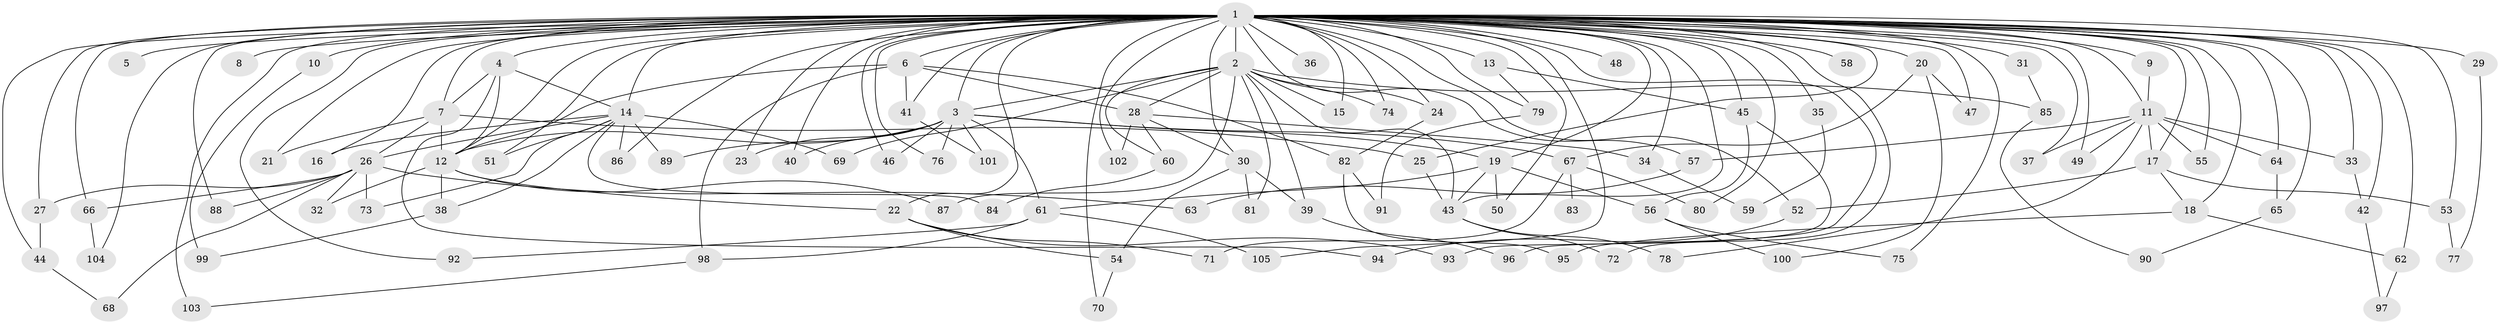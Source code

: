 // original degree distribution, {24: 0.013513513513513514, 23: 0.006756756756756757, 25: 0.013513513513513514, 22: 0.006756756756756757, 33: 0.006756756756756757, 26: 0.006756756756756757, 18: 0.006756756756756757, 13: 0.006756756756756757, 6: 0.04054054054054054, 2: 0.5202702702702703, 7: 0.013513513513513514, 8: 0.006756756756756757, 4: 0.05405405405405406, 3: 0.23648648648648649, 11: 0.006756756756756757, 5: 0.04054054054054054, 10: 0.006756756756756757, 9: 0.006756756756756757}
// Generated by graph-tools (version 1.1) at 2025/49/03/04/25 22:49:26]
// undirected, 105 vertices, 197 edges
graph export_dot {
  node [color=gray90,style=filled];
  1;
  2;
  3;
  4;
  5;
  6;
  7;
  8;
  9;
  10;
  11;
  12;
  13;
  14;
  15;
  16;
  17;
  18;
  19;
  20;
  21;
  22;
  23;
  24;
  25;
  26;
  27;
  28;
  29;
  30;
  31;
  32;
  33;
  34;
  35;
  36;
  37;
  38;
  39;
  40;
  41;
  42;
  43;
  44;
  45;
  46;
  47;
  48;
  49;
  50;
  51;
  52;
  53;
  54;
  55;
  56;
  57;
  58;
  59;
  60;
  61;
  62;
  63;
  64;
  65;
  66;
  67;
  68;
  69;
  70;
  71;
  72;
  73;
  74;
  75;
  76;
  77;
  78;
  79;
  80;
  81;
  82;
  83;
  84;
  85;
  86;
  87;
  88;
  89;
  90;
  91;
  92;
  93;
  94;
  95;
  96;
  97;
  98;
  99;
  100;
  101;
  102;
  103;
  104;
  105;
  1 -- 2 [weight=11.0];
  1 -- 3 [weight=11.0];
  1 -- 4 [weight=3.0];
  1 -- 5 [weight=2.0];
  1 -- 6 [weight=1.0];
  1 -- 7 [weight=3.0];
  1 -- 8 [weight=2.0];
  1 -- 9 [weight=4.0];
  1 -- 10 [weight=2.0];
  1 -- 11 [weight=2.0];
  1 -- 12 [weight=2.0];
  1 -- 13 [weight=5.0];
  1 -- 14 [weight=3.0];
  1 -- 15 [weight=1.0];
  1 -- 16 [weight=1.0];
  1 -- 17 [weight=1.0];
  1 -- 18 [weight=1.0];
  1 -- 19 [weight=3.0];
  1 -- 20 [weight=2.0];
  1 -- 21 [weight=1.0];
  1 -- 22 [weight=1.0];
  1 -- 23 [weight=2.0];
  1 -- 24 [weight=1.0];
  1 -- 25 [weight=1.0];
  1 -- 27 [weight=1.0];
  1 -- 29 [weight=2.0];
  1 -- 30 [weight=1.0];
  1 -- 31 [weight=2.0];
  1 -- 33 [weight=1.0];
  1 -- 34 [weight=1.0];
  1 -- 35 [weight=1.0];
  1 -- 36 [weight=2.0];
  1 -- 37 [weight=1.0];
  1 -- 40 [weight=1.0];
  1 -- 41 [weight=1.0];
  1 -- 42 [weight=1.0];
  1 -- 43 [weight=1.0];
  1 -- 44 [weight=1.0];
  1 -- 45 [weight=1.0];
  1 -- 46 [weight=1.0];
  1 -- 47 [weight=1.0];
  1 -- 48 [weight=2.0];
  1 -- 49 [weight=1.0];
  1 -- 50 [weight=3.0];
  1 -- 51 [weight=1.0];
  1 -- 52 [weight=1.0];
  1 -- 53 [weight=1.0];
  1 -- 55 [weight=1.0];
  1 -- 57 [weight=1.0];
  1 -- 58 [weight=2.0];
  1 -- 62 [weight=1.0];
  1 -- 64 [weight=1.0];
  1 -- 65 [weight=1.0];
  1 -- 66 [weight=1.0];
  1 -- 70 [weight=1.0];
  1 -- 72 [weight=1.0];
  1 -- 74 [weight=1.0];
  1 -- 75 [weight=1.0];
  1 -- 76 [weight=1.0];
  1 -- 79 [weight=1.0];
  1 -- 80 [weight=1.0];
  1 -- 86 [weight=1.0];
  1 -- 88 [weight=1.0];
  1 -- 92 [weight=1.0];
  1 -- 96 [weight=1.0];
  1 -- 102 [weight=1.0];
  1 -- 103 [weight=1.0];
  1 -- 104 [weight=1.0];
  1 -- 105 [weight=1.0];
  2 -- 3 [weight=1.0];
  2 -- 15 [weight=2.0];
  2 -- 24 [weight=1.0];
  2 -- 28 [weight=1.0];
  2 -- 39 [weight=1.0];
  2 -- 43 [weight=1.0];
  2 -- 60 [weight=1.0];
  2 -- 69 [weight=1.0];
  2 -- 74 [weight=1.0];
  2 -- 81 [weight=1.0];
  2 -- 85 [weight=1.0];
  2 -- 87 [weight=1.0];
  3 -- 12 [weight=1.0];
  3 -- 19 [weight=2.0];
  3 -- 23 [weight=1.0];
  3 -- 40 [weight=1.0];
  3 -- 46 [weight=1.0];
  3 -- 61 [weight=1.0];
  3 -- 67 [weight=1.0];
  3 -- 76 [weight=1.0];
  3 -- 89 [weight=1.0];
  3 -- 101 [weight=1.0];
  4 -- 7 [weight=1.0];
  4 -- 12 [weight=1.0];
  4 -- 14 [weight=1.0];
  4 -- 94 [weight=1.0];
  6 -- 12 [weight=1.0];
  6 -- 28 [weight=1.0];
  6 -- 41 [weight=1.0];
  6 -- 82 [weight=1.0];
  6 -- 98 [weight=1.0];
  7 -- 12 [weight=1.0];
  7 -- 21 [weight=1.0];
  7 -- 25 [weight=1.0];
  7 -- 26 [weight=1.0];
  9 -- 11 [weight=1.0];
  10 -- 99 [weight=1.0];
  11 -- 17 [weight=1.0];
  11 -- 33 [weight=1.0];
  11 -- 37 [weight=1.0];
  11 -- 49 [weight=1.0];
  11 -- 55 [weight=1.0];
  11 -- 57 [weight=1.0];
  11 -- 64 [weight=1.0];
  11 -- 78 [weight=1.0];
  12 -- 22 [weight=1.0];
  12 -- 32 [weight=1.0];
  12 -- 38 [weight=1.0];
  12 -- 87 [weight=1.0];
  13 -- 45 [weight=1.0];
  13 -- 79 [weight=1.0];
  14 -- 16 [weight=1.0];
  14 -- 26 [weight=1.0];
  14 -- 38 [weight=1.0];
  14 -- 51 [weight=1.0];
  14 -- 69 [weight=1.0];
  14 -- 73 [weight=1.0];
  14 -- 84 [weight=1.0];
  14 -- 86 [weight=1.0];
  14 -- 89 [weight=1.0];
  17 -- 18 [weight=1.0];
  17 -- 52 [weight=1.0];
  17 -- 53 [weight=1.0];
  18 -- 62 [weight=1.0];
  18 -- 95 [weight=1.0];
  19 -- 43 [weight=1.0];
  19 -- 50 [weight=1.0];
  19 -- 56 [weight=1.0];
  19 -- 61 [weight=1.0];
  20 -- 47 [weight=1.0];
  20 -- 67 [weight=1.0];
  20 -- 100 [weight=1.0];
  22 -- 54 [weight=1.0];
  22 -- 71 [weight=1.0];
  22 -- 93 [weight=1.0];
  24 -- 82 [weight=1.0];
  25 -- 43 [weight=1.0];
  26 -- 27 [weight=1.0];
  26 -- 32 [weight=1.0];
  26 -- 63 [weight=1.0];
  26 -- 66 [weight=1.0];
  26 -- 68 [weight=1.0];
  26 -- 73 [weight=1.0];
  26 -- 88 [weight=1.0];
  27 -- 44 [weight=1.0];
  28 -- 30 [weight=1.0];
  28 -- 34 [weight=1.0];
  28 -- 60 [weight=1.0];
  28 -- 102 [weight=1.0];
  29 -- 77 [weight=1.0];
  30 -- 39 [weight=1.0];
  30 -- 54 [weight=1.0];
  30 -- 81 [weight=1.0];
  31 -- 85 [weight=1.0];
  33 -- 42 [weight=1.0];
  34 -- 59 [weight=1.0];
  35 -- 59 [weight=1.0];
  38 -- 99 [weight=1.0];
  39 -- 96 [weight=1.0];
  41 -- 101 [weight=1.0];
  42 -- 97 [weight=1.0];
  43 -- 72 [weight=1.0];
  43 -- 78 [weight=1.0];
  44 -- 68 [weight=1.0];
  45 -- 56 [weight=1.0];
  45 -- 93 [weight=1.0];
  52 -- 94 [weight=1.0];
  53 -- 77 [weight=1.0];
  54 -- 70 [weight=1.0];
  56 -- 75 [weight=1.0];
  56 -- 100 [weight=1.0];
  57 -- 63 [weight=1.0];
  60 -- 84 [weight=1.0];
  61 -- 92 [weight=1.0];
  61 -- 98 [weight=1.0];
  61 -- 105 [weight=1.0];
  62 -- 97 [weight=1.0];
  64 -- 65 [weight=1.0];
  65 -- 90 [weight=1.0];
  66 -- 104 [weight=1.0];
  67 -- 71 [weight=1.0];
  67 -- 80 [weight=1.0];
  67 -- 83 [weight=1.0];
  79 -- 91 [weight=1.0];
  82 -- 91 [weight=1.0];
  82 -- 95 [weight=1.0];
  85 -- 90 [weight=1.0];
  98 -- 103 [weight=1.0];
}
